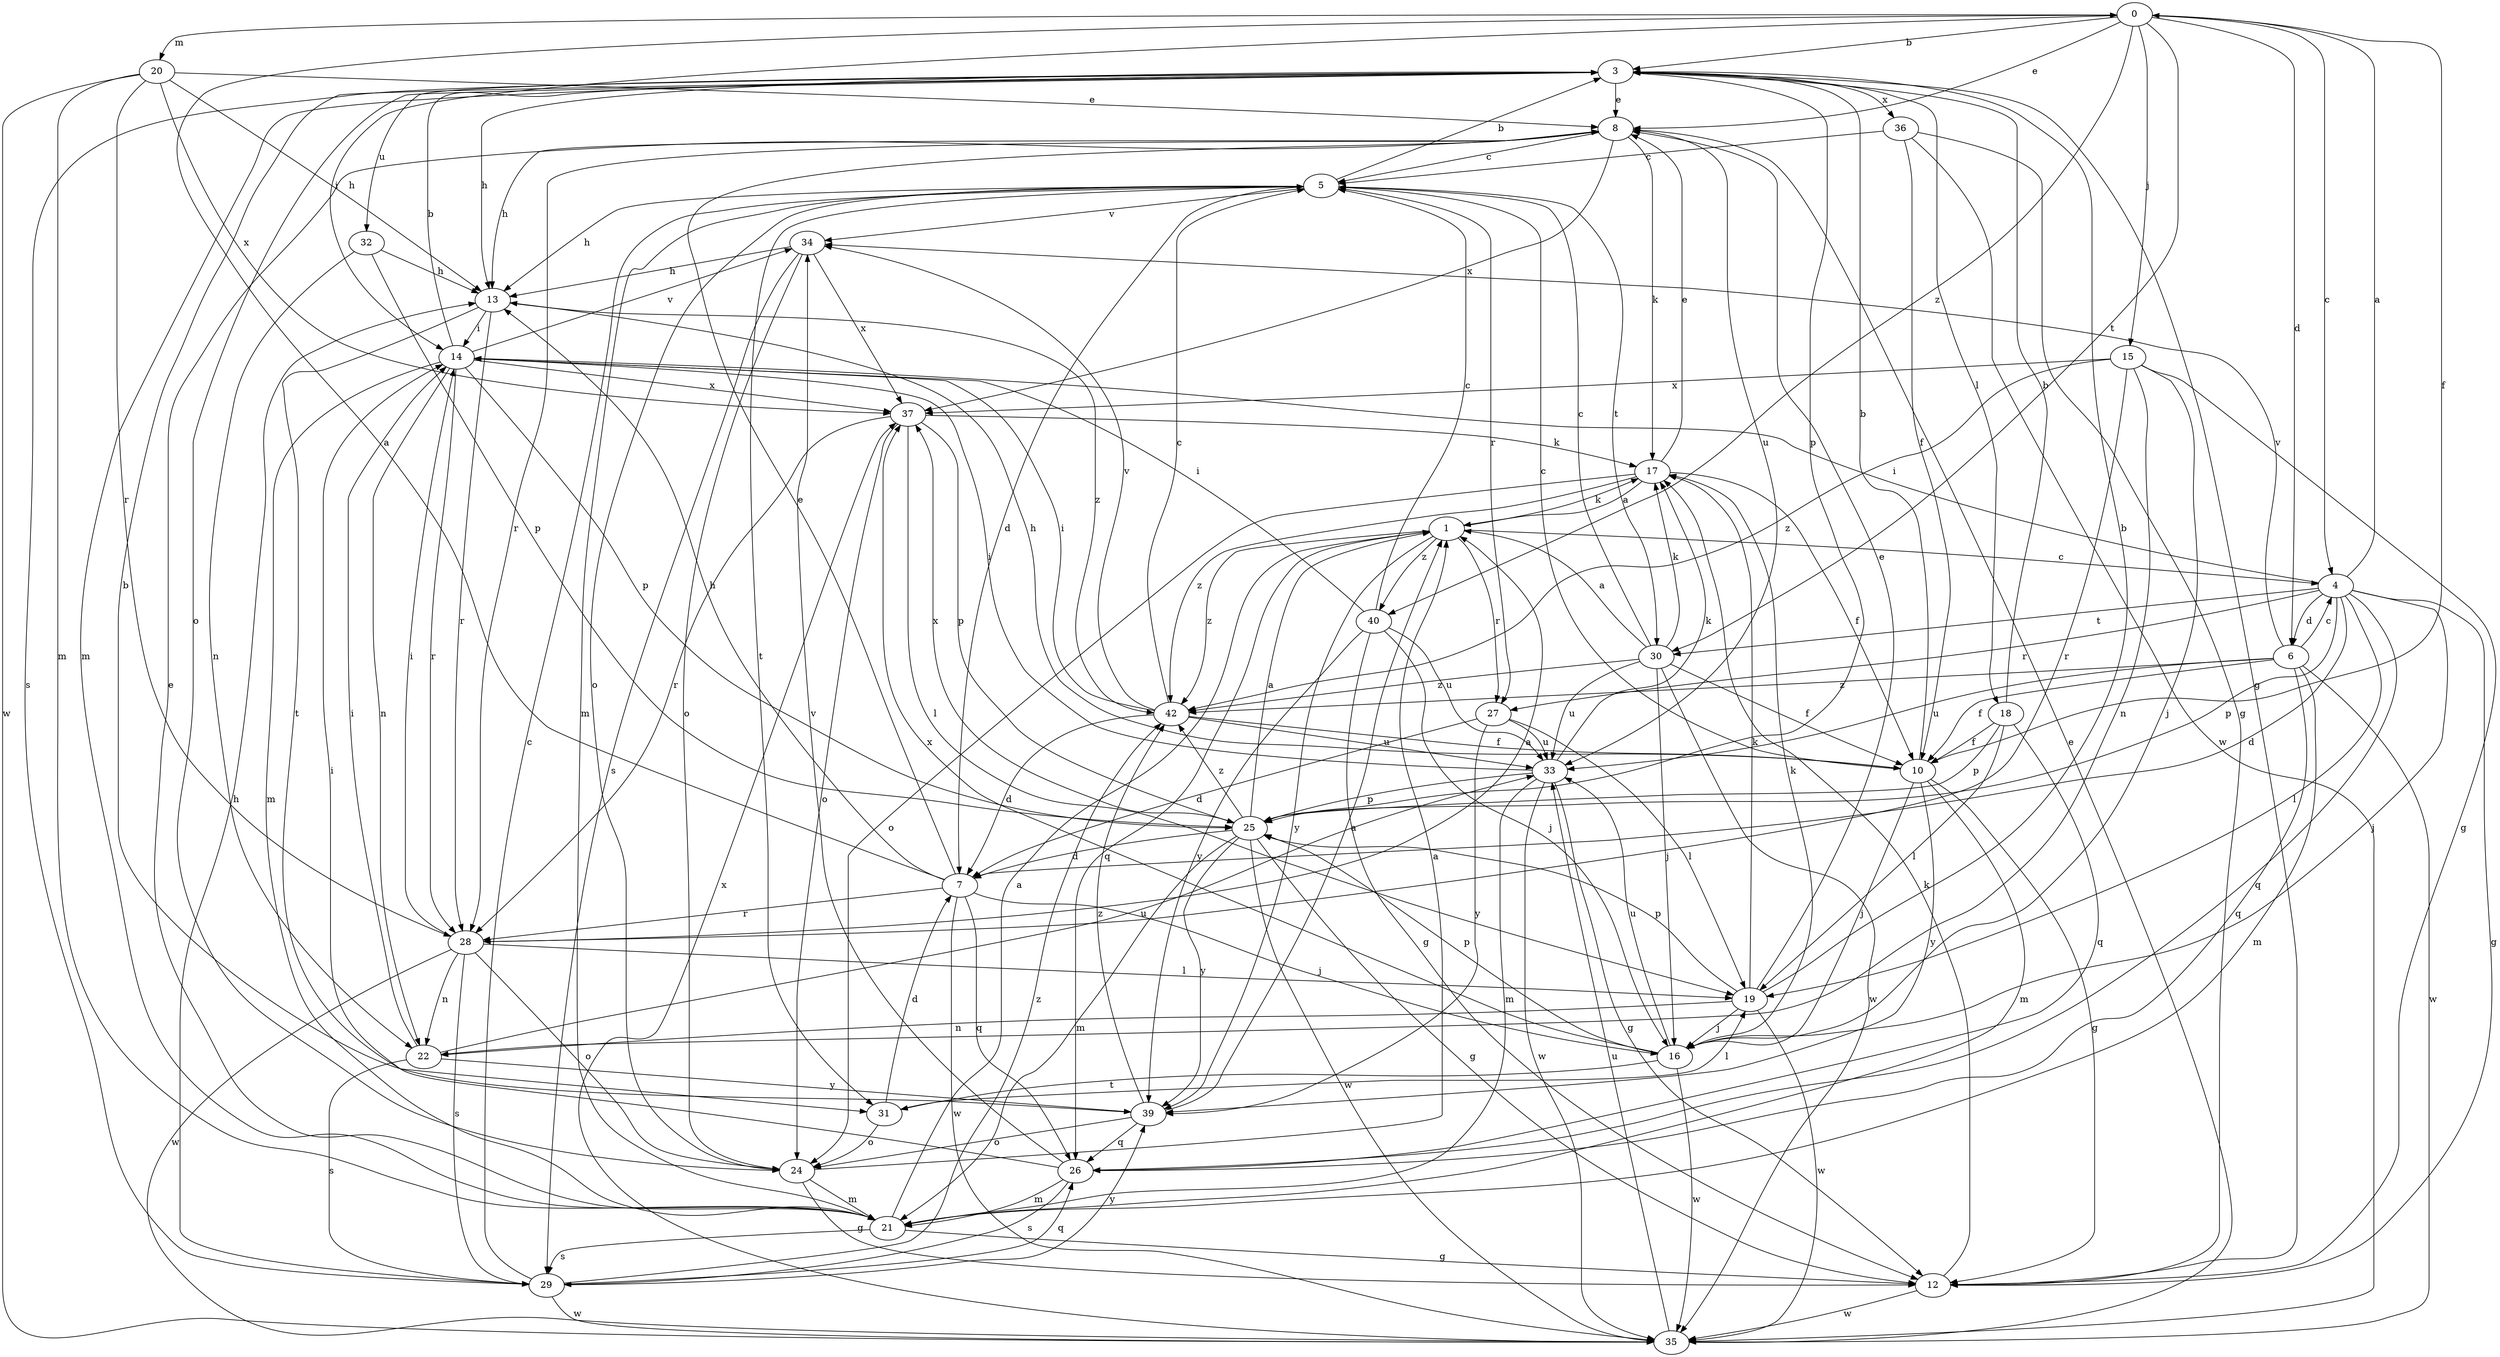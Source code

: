 strict digraph  {
0;
1;
3;
4;
5;
6;
7;
8;
10;
12;
13;
14;
15;
16;
17;
18;
19;
20;
21;
22;
24;
25;
26;
27;
28;
29;
30;
31;
32;
33;
34;
35;
36;
37;
39;
40;
42;
0 -> 3  [label=b];
0 -> 4  [label=c];
0 -> 6  [label=d];
0 -> 8  [label=e];
0 -> 10  [label=f];
0 -> 14  [label=i];
0 -> 15  [label=j];
0 -> 20  [label=m];
0 -> 30  [label=t];
0 -> 40  [label=z];
1 -> 4  [label=c];
1 -> 17  [label=k];
1 -> 26  [label=q];
1 -> 27  [label=r];
1 -> 39  [label=y];
1 -> 40  [label=z];
1 -> 42  [label=z];
3 -> 8  [label=e];
3 -> 12  [label=g];
3 -> 13  [label=h];
3 -> 18  [label=l];
3 -> 21  [label=m];
3 -> 24  [label=o];
3 -> 25  [label=p];
3 -> 29  [label=s];
3 -> 32  [label=u];
3 -> 36  [label=x];
4 -> 0  [label=a];
4 -> 6  [label=d];
4 -> 7  [label=d];
4 -> 12  [label=g];
4 -> 14  [label=i];
4 -> 16  [label=j];
4 -> 19  [label=l];
4 -> 25  [label=p];
4 -> 26  [label=q];
4 -> 27  [label=r];
4 -> 30  [label=t];
5 -> 3  [label=b];
5 -> 7  [label=d];
5 -> 13  [label=h];
5 -> 21  [label=m];
5 -> 24  [label=o];
5 -> 27  [label=r];
5 -> 30  [label=t];
5 -> 31  [label=t];
5 -> 34  [label=v];
6 -> 4  [label=c];
6 -> 10  [label=f];
6 -> 21  [label=m];
6 -> 26  [label=q];
6 -> 33  [label=u];
6 -> 34  [label=v];
6 -> 35  [label=w];
6 -> 42  [label=z];
7 -> 0  [label=a];
7 -> 8  [label=e];
7 -> 13  [label=h];
7 -> 16  [label=j];
7 -> 26  [label=q];
7 -> 28  [label=r];
7 -> 35  [label=w];
8 -> 5  [label=c];
8 -> 13  [label=h];
8 -> 17  [label=k];
8 -> 28  [label=r];
8 -> 33  [label=u];
8 -> 37  [label=x];
10 -> 3  [label=b];
10 -> 5  [label=c];
10 -> 12  [label=g];
10 -> 13  [label=h];
10 -> 16  [label=j];
10 -> 21  [label=m];
10 -> 39  [label=y];
12 -> 17  [label=k];
12 -> 35  [label=w];
13 -> 14  [label=i];
13 -> 28  [label=r];
13 -> 31  [label=t];
13 -> 42  [label=z];
14 -> 3  [label=b];
14 -> 21  [label=m];
14 -> 22  [label=n];
14 -> 25  [label=p];
14 -> 28  [label=r];
14 -> 34  [label=v];
14 -> 37  [label=x];
15 -> 12  [label=g];
15 -> 16  [label=j];
15 -> 22  [label=n];
15 -> 28  [label=r];
15 -> 37  [label=x];
15 -> 42  [label=z];
16 -> 17  [label=k];
16 -> 25  [label=p];
16 -> 31  [label=t];
16 -> 33  [label=u];
16 -> 35  [label=w];
16 -> 37  [label=x];
17 -> 1  [label=a];
17 -> 8  [label=e];
17 -> 10  [label=f];
17 -> 24  [label=o];
17 -> 42  [label=z];
18 -> 3  [label=b];
18 -> 10  [label=f];
18 -> 19  [label=l];
18 -> 25  [label=p];
18 -> 26  [label=q];
19 -> 3  [label=b];
19 -> 8  [label=e];
19 -> 16  [label=j];
19 -> 17  [label=k];
19 -> 22  [label=n];
19 -> 25  [label=p];
19 -> 35  [label=w];
20 -> 8  [label=e];
20 -> 13  [label=h];
20 -> 21  [label=m];
20 -> 28  [label=r];
20 -> 35  [label=w];
20 -> 37  [label=x];
21 -> 1  [label=a];
21 -> 8  [label=e];
21 -> 12  [label=g];
21 -> 29  [label=s];
22 -> 14  [label=i];
22 -> 29  [label=s];
22 -> 33  [label=u];
22 -> 39  [label=y];
24 -> 1  [label=a];
24 -> 12  [label=g];
24 -> 21  [label=m];
25 -> 1  [label=a];
25 -> 7  [label=d];
25 -> 12  [label=g];
25 -> 21  [label=m];
25 -> 35  [label=w];
25 -> 37  [label=x];
25 -> 39  [label=y];
25 -> 42  [label=z];
26 -> 14  [label=i];
26 -> 21  [label=m];
26 -> 29  [label=s];
26 -> 34  [label=v];
27 -> 7  [label=d];
27 -> 19  [label=l];
27 -> 33  [label=u];
27 -> 39  [label=y];
28 -> 1  [label=a];
28 -> 14  [label=i];
28 -> 19  [label=l];
28 -> 22  [label=n];
28 -> 24  [label=o];
28 -> 29  [label=s];
28 -> 35  [label=w];
29 -> 5  [label=c];
29 -> 13  [label=h];
29 -> 26  [label=q];
29 -> 35  [label=w];
29 -> 39  [label=y];
29 -> 42  [label=z];
30 -> 1  [label=a];
30 -> 5  [label=c];
30 -> 10  [label=f];
30 -> 16  [label=j];
30 -> 17  [label=k];
30 -> 33  [label=u];
30 -> 35  [label=w];
30 -> 42  [label=z];
31 -> 7  [label=d];
31 -> 19  [label=l];
31 -> 24  [label=o];
32 -> 13  [label=h];
32 -> 22  [label=n];
32 -> 25  [label=p];
33 -> 12  [label=g];
33 -> 14  [label=i];
33 -> 17  [label=k];
33 -> 21  [label=m];
33 -> 25  [label=p];
33 -> 35  [label=w];
34 -> 13  [label=h];
34 -> 24  [label=o];
34 -> 29  [label=s];
34 -> 37  [label=x];
35 -> 8  [label=e];
35 -> 33  [label=u];
35 -> 37  [label=x];
36 -> 5  [label=c];
36 -> 10  [label=f];
36 -> 12  [label=g];
36 -> 35  [label=w];
37 -> 17  [label=k];
37 -> 19  [label=l];
37 -> 24  [label=o];
37 -> 25  [label=p];
37 -> 28  [label=r];
39 -> 1  [label=a];
39 -> 3  [label=b];
39 -> 24  [label=o];
39 -> 26  [label=q];
39 -> 42  [label=z];
40 -> 5  [label=c];
40 -> 12  [label=g];
40 -> 14  [label=i];
40 -> 16  [label=j];
40 -> 33  [label=u];
40 -> 39  [label=y];
42 -> 5  [label=c];
42 -> 7  [label=d];
42 -> 10  [label=f];
42 -> 14  [label=i];
42 -> 33  [label=u];
42 -> 34  [label=v];
}
